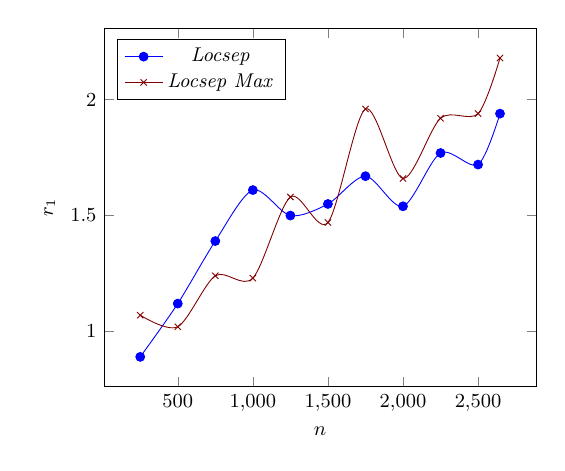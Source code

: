 \tikzstyle{textstyle}=[font=\fontsize{9}{9}\selectfont]
\begin{tikzpicture}[textstyle, scale=0.8]
    \begin{axis}[
        xlabel={$n$},
        ylabel={$r_{1}$},
		legend pos=north west
        ]
        
    \addplot[smooth,mark=*,color=blue] plot coordinates {
		(250,0.89)
		(500,1.12)
		(750,1.39)
		(1000,1.61)
		(1250,1.50)
		(1500,1.55)
		(1750,1.67)
		(2000,1.54)
		(2250,1.77)
		(2500,1.72)
		(2646,1.94)
    };
    \addlegendentry{\textit{Locsep}}
    
    \addplot[smooth,mark=x,color=black!50!red] plot coordinates {
		(250,1.07)
		(500,1.02)
		(750,1.24)
		(1000,1.23)
		(1250,1.58)
		(1500,1.47)
		(1750,1.96)
		(2000,1.66)
		(2250,1.92)
		(2500,1.94)
		(2646,2.18)
    };
    \addlegendentry{\textit{Locsep Max}}
    
    \end{axis}
\end{tikzpicture}
